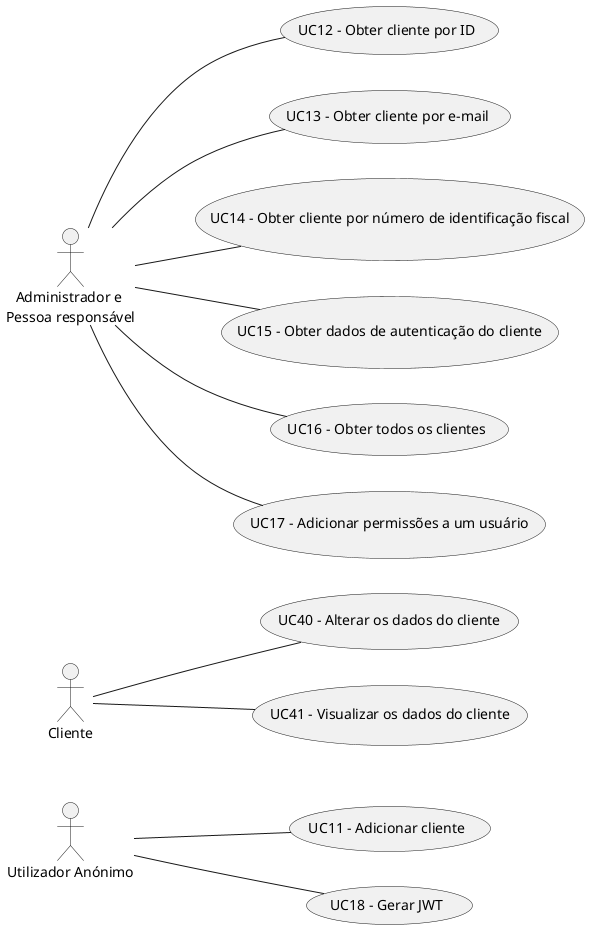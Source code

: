 @startuml

left to right direction
skinparam defaultTextAlignment center


:Utilizador Anónimo: as aCostumer
:Cliente: as rCostumer
:Administrador e \nPessoa responsável: as admin

(UC11 - Adicionar cliente) as UC11
(UC12 - Obter cliente por ID) as UC12
(UC13 - Obter cliente por e-mail) as UC13
(UC14 - Obter cliente por número de identificação fiscal) as UC14
(UC15 - Obter dados de autenticação do cliente) as UC15
(UC16 - Obter todos os clientes) as UC16
(UC17 - Adicionar permissões a um usuário) as UC17
(UC18 - Gerar JWT) as UC18

(UC40 - Alterar os dados do cliente) as UC40
(UC41 - Visualizar os dados do cliente) as UC41

admin -- UC12
admin -- UC13
admin -- UC14
admin -- UC15
admin -- UC16
admin -- UC17


aCostumer -- UC11
aCostumer -- UC18

rCostumer -- UC40
rCostumer -- UC41

@end